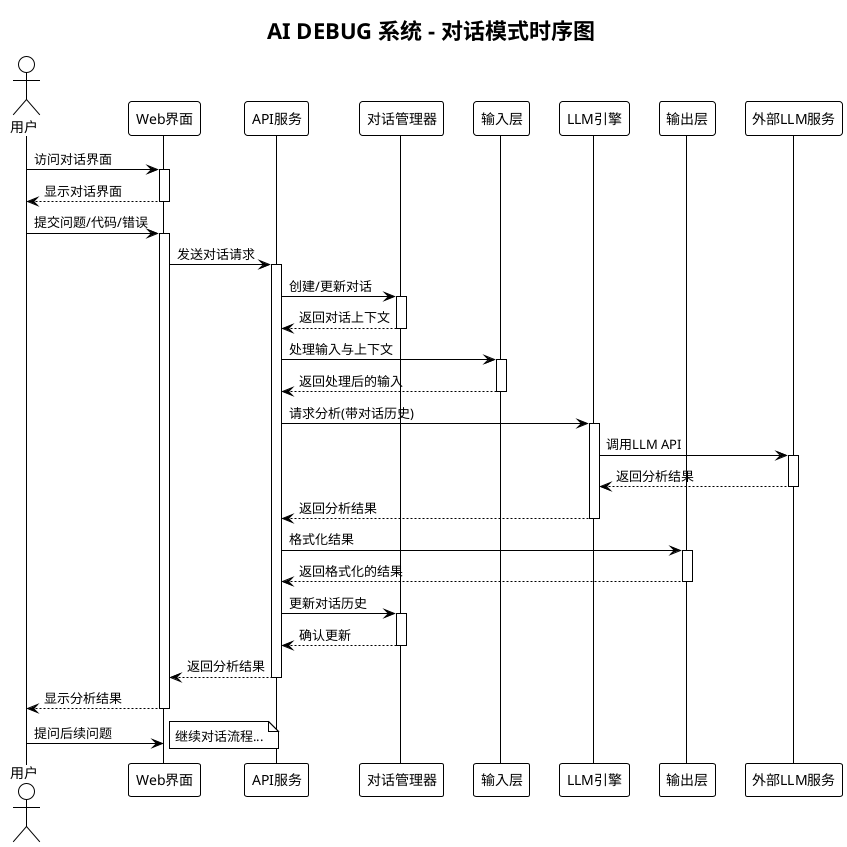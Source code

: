 @startuml dialog_sequence
!theme plain

title AI DEBUG 系统 - 对话模式时序图

actor 用户
participant "Web界面" as WebUI
participant "API服务" as API
participant "对话管理器" as Dialog
participant "输入层" as Input
participant "LLM引擎" as LLM
participant "输出层" as Output
participant "外部LLM服务" as ExternalLLM

用户 -> WebUI: 访问对话界面
activate WebUI
WebUI --> 用户: 显示对话界面
deactivate WebUI

用户 -> WebUI: 提交问题/代码/错误
activate WebUI
WebUI -> API: 发送对话请求
activate API

API -> Dialog: 创建/更新对话
activate Dialog
Dialog --> API: 返回对话上下文
deactivate Dialog

API -> Input: 处理输入与上下文
activate Input
Input --> API: 返回处理后的输入
deactivate Input

API -> LLM: 请求分析(带对话历史)
activate LLM
LLM -> ExternalLLM: 调用LLM API
activate ExternalLLM
ExternalLLM --> LLM: 返回分析结果
deactivate ExternalLLM
LLM --> API: 返回分析结果
deactivate LLM

API -> Output: 格式化结果
activate Output
Output --> API: 返回格式化的结果
deactivate Output

API -> Dialog: 更新对话历史
activate Dialog
Dialog --> API: 确认更新
deactivate Dialog

API --> WebUI: 返回分析结果
deactivate API
WebUI --> 用户: 显示分析结果
deactivate WebUI

用户 -> WebUI: 提问后续问题
note right: 继续对话流程...

@enduml
